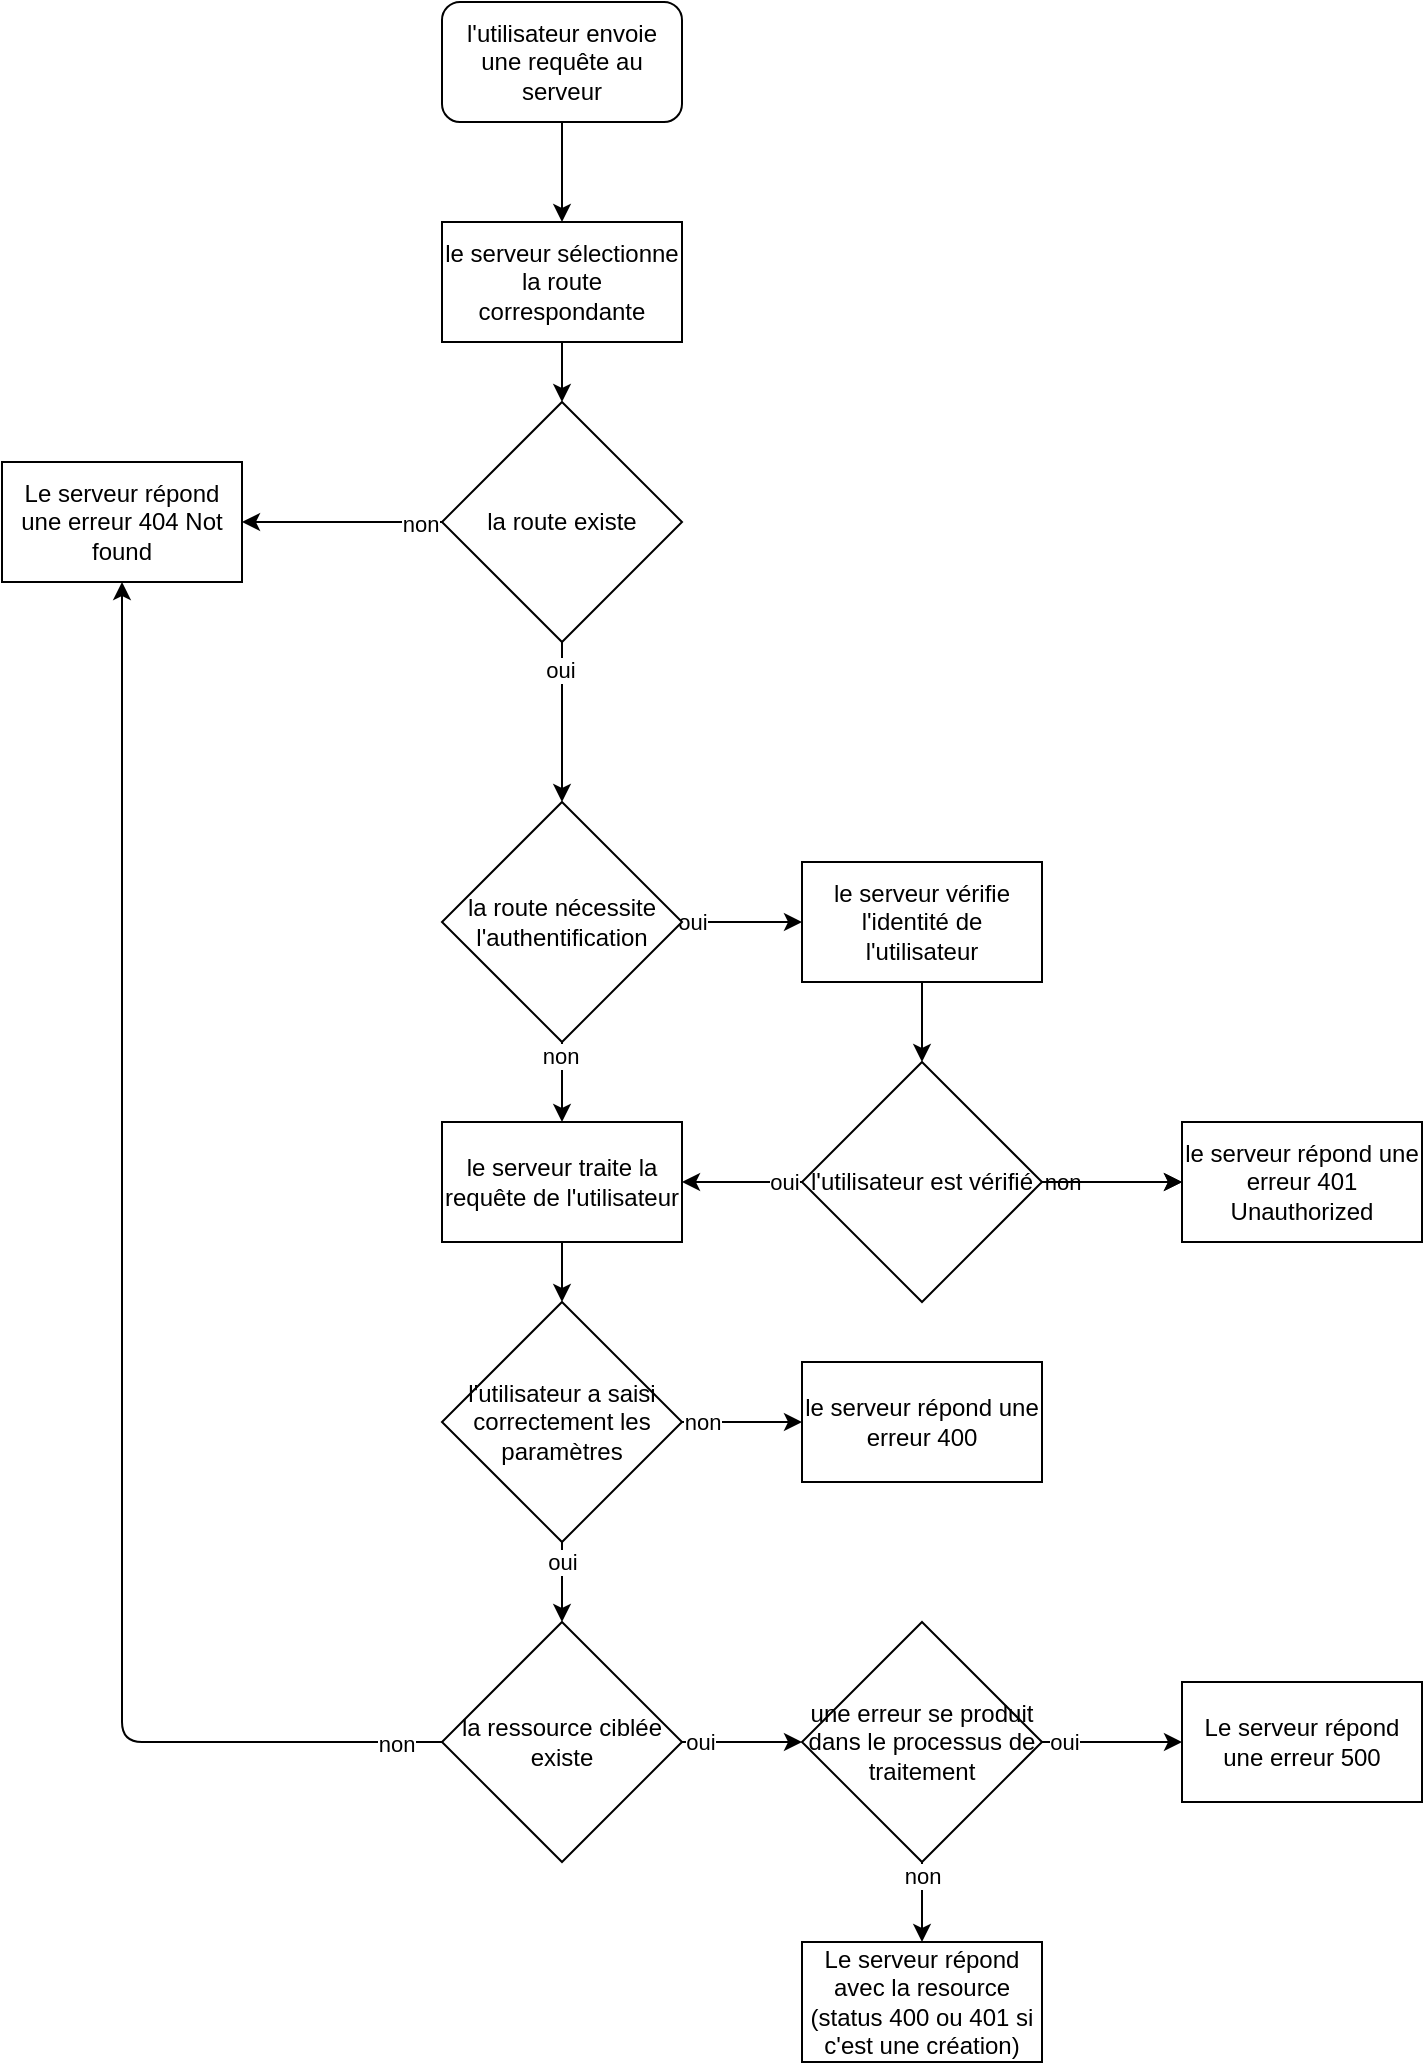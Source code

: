 <mxfile>
    <diagram id="hDr2STP_rAA5QTeXLqYX" name="Page-1">
        <mxGraphModel dx="851" dy="439" grid="1" gridSize="10" guides="1" tooltips="1" connect="1" arrows="1" fold="1" page="1" pageScale="1" pageWidth="850" pageHeight="1100" math="0" shadow="0">
            <root>
                <mxCell id="0"/>
                <mxCell id="1" parent="0"/>
                <mxCell id="5" style="edgeStyle=none;html=1;entryX=0.5;entryY=0;entryDx=0;entryDy=0;" edge="1" parent="1" source="2" target="3">
                    <mxGeometry relative="1" as="geometry"/>
                </mxCell>
                <mxCell id="2" value="l'utilisateur envoie une requête au serveur" style="rounded=1;whiteSpace=wrap;html=1;" vertex="1" parent="1">
                    <mxGeometry x="240" y="60" width="120" height="60" as="geometry"/>
                </mxCell>
                <mxCell id="6" style="edgeStyle=none;html=1;entryX=0.5;entryY=0;entryDx=0;entryDy=0;" edge="1" parent="1" source="3" target="4">
                    <mxGeometry relative="1" as="geometry"/>
                </mxCell>
                <mxCell id="3" value="le serveur sélectionne la route correspondante" style="rounded=0;whiteSpace=wrap;html=1;" vertex="1" parent="1">
                    <mxGeometry x="240" y="170" width="120" height="60" as="geometry"/>
                </mxCell>
                <mxCell id="9" style="edgeStyle=none;html=1;entryX=1;entryY=0.5;entryDx=0;entryDy=0;" edge="1" parent="1" source="4" target="7">
                    <mxGeometry relative="1" as="geometry"/>
                </mxCell>
                <mxCell id="10" value="non" style="edgeLabel;html=1;align=center;verticalAlign=middle;resizable=0;points=[];" vertex="1" connectable="0" parent="9">
                    <mxGeometry x="-0.779" y="1" relative="1" as="geometry">
                        <mxPoint as="offset"/>
                    </mxGeometry>
                </mxCell>
                <mxCell id="13" style="edgeStyle=none;html=1;entryX=0.5;entryY=0;entryDx=0;entryDy=0;" edge="1" parent="1" source="4" target="12">
                    <mxGeometry relative="1" as="geometry"/>
                </mxCell>
                <mxCell id="14" value="oui" style="edgeLabel;html=1;align=center;verticalAlign=middle;resizable=0;points=[];" vertex="1" connectable="0" parent="13">
                    <mxGeometry x="-0.652" y="-1" relative="1" as="geometry">
                        <mxPoint as="offset"/>
                    </mxGeometry>
                </mxCell>
                <mxCell id="4" value="la route existe" style="rhombus;whiteSpace=wrap;html=1;" vertex="1" parent="1">
                    <mxGeometry x="240" y="260" width="120" height="120" as="geometry"/>
                </mxCell>
                <mxCell id="7" value="Le serveur répond une erreur 404 Not found" style="rounded=0;whiteSpace=wrap;html=1;" vertex="1" parent="1">
                    <mxGeometry x="20" y="290" width="120" height="60" as="geometry"/>
                </mxCell>
                <mxCell id="16" style="edgeStyle=none;html=1;entryX=0;entryY=0.5;entryDx=0;entryDy=0;" edge="1" parent="1" source="12" target="15">
                    <mxGeometry relative="1" as="geometry"/>
                </mxCell>
                <mxCell id="17" value="oui" style="edgeLabel;html=1;align=center;verticalAlign=middle;resizable=0;points=[];" vertex="1" connectable="0" parent="16">
                    <mxGeometry x="-0.826" relative="1" as="geometry">
                        <mxPoint as="offset"/>
                    </mxGeometry>
                </mxCell>
                <mxCell id="19" style="edgeStyle=none;html=1;entryX=0.5;entryY=0;entryDx=0;entryDy=0;" edge="1" parent="1" source="12" target="18">
                    <mxGeometry relative="1" as="geometry"/>
                </mxCell>
                <mxCell id="20" value="non" style="edgeLabel;html=1;align=center;verticalAlign=middle;resizable=0;points=[];" vertex="1" connectable="0" parent="19">
                    <mxGeometry x="-0.642" y="-1" relative="1" as="geometry">
                        <mxPoint as="offset"/>
                    </mxGeometry>
                </mxCell>
                <mxCell id="12" value="la route nécessite l'authentification" style="rhombus;whiteSpace=wrap;html=1;" vertex="1" parent="1">
                    <mxGeometry x="240" y="460" width="120" height="120" as="geometry"/>
                </mxCell>
                <mxCell id="22" style="edgeStyle=none;html=1;entryX=0.5;entryY=0;entryDx=0;entryDy=0;" edge="1" parent="1" source="15" target="21">
                    <mxGeometry relative="1" as="geometry"/>
                </mxCell>
                <mxCell id="15" value="le serveur vérifie l'identité de l'utilisateur" style="rounded=0;whiteSpace=wrap;html=1;" vertex="1" parent="1">
                    <mxGeometry x="420" y="490" width="120" height="60" as="geometry"/>
                </mxCell>
                <mxCell id="30" style="edgeStyle=elbowEdgeStyle;elbow=vertical;html=1;entryX=0.5;entryY=0;entryDx=0;entryDy=0;" edge="1" parent="1" source="18" target="29">
                    <mxGeometry relative="1" as="geometry"/>
                </mxCell>
                <mxCell id="18" value="le serveur traite la requête de l'utilisateur" style="rounded=0;whiteSpace=wrap;html=1;" vertex="1" parent="1">
                    <mxGeometry x="240" y="620" width="120" height="60" as="geometry"/>
                </mxCell>
                <mxCell id="23" style="edgeStyle=elbowEdgeStyle;html=1;entryX=1;entryY=0.5;entryDx=0;entryDy=0;elbow=vertical;exitX=0;exitY=0.5;exitDx=0;exitDy=0;" edge="1" parent="1" source="21" target="18">
                    <mxGeometry relative="1" as="geometry">
                        <Array as="points">
                            <mxPoint x="460" y="650"/>
                            <mxPoint x="460" y="690"/>
                            <mxPoint x="430" y="660"/>
                        </Array>
                    </mxGeometry>
                </mxCell>
                <mxCell id="24" value="oui" style="edgeLabel;html=1;align=center;verticalAlign=middle;resizable=0;points=[];" vertex="1" connectable="0" parent="23">
                    <mxGeometry x="-0.95" y="-1" relative="1" as="geometry">
                        <mxPoint x="-13" y="-1" as="offset"/>
                    </mxGeometry>
                </mxCell>
                <mxCell id="26" style="edgeStyle=elbowEdgeStyle;elbow=vertical;html=1;entryX=0;entryY=0.5;entryDx=0;entryDy=0;" edge="1" parent="1" source="21" target="25">
                    <mxGeometry relative="1" as="geometry"/>
                </mxCell>
                <mxCell id="27" value="non" style="edgeLabel;html=1;align=center;verticalAlign=middle;resizable=0;points=[];" vertex="1" connectable="0" parent="26">
                    <mxGeometry x="-0.787" relative="1" as="geometry">
                        <mxPoint x="2" as="offset"/>
                    </mxGeometry>
                </mxCell>
                <mxCell id="50" value="" style="edgeStyle=elbowEdgeStyle;elbow=vertical;html=1;" edge="1" parent="1" source="21" target="25">
                    <mxGeometry relative="1" as="geometry"/>
                </mxCell>
                <mxCell id="21" value="l'utilisateur est vérifié" style="rhombus;whiteSpace=wrap;html=1;" vertex="1" parent="1">
                    <mxGeometry x="420" y="590" width="120" height="120" as="geometry"/>
                </mxCell>
                <mxCell id="25" value="le serveur répond une erreur 401 Unauthorized" style="rounded=0;whiteSpace=wrap;html=1;" vertex="1" parent="1">
                    <mxGeometry x="610" y="620" width="120" height="60" as="geometry"/>
                </mxCell>
                <mxCell id="32" style="edgeStyle=elbowEdgeStyle;elbow=vertical;html=1;entryX=0;entryY=0.5;entryDx=0;entryDy=0;" edge="1" parent="1" source="29" target="31">
                    <mxGeometry relative="1" as="geometry"/>
                </mxCell>
                <mxCell id="33" value="non" style="edgeLabel;html=1;align=center;verticalAlign=middle;resizable=0;points=[];" vertex="1" connectable="0" parent="32">
                    <mxGeometry x="-0.69" relative="1" as="geometry">
                        <mxPoint as="offset"/>
                    </mxGeometry>
                </mxCell>
                <mxCell id="36" style="edgeStyle=elbowEdgeStyle;elbow=vertical;html=1;entryX=0.5;entryY=0;entryDx=0;entryDy=0;" edge="1" parent="1" source="29" target="35">
                    <mxGeometry relative="1" as="geometry"/>
                </mxCell>
                <mxCell id="37" value="oui" style="edgeLabel;html=1;align=center;verticalAlign=middle;resizable=0;points=[];" vertex="1" connectable="0" parent="36">
                    <mxGeometry x="-0.534" relative="1" as="geometry">
                        <mxPoint as="offset"/>
                    </mxGeometry>
                </mxCell>
                <mxCell id="45" style="edgeStyle=elbowEdgeStyle;elbow=vertical;html=1;exitX=0;exitY=0.5;exitDx=0;exitDy=0;" edge="1" parent="1" source="35" target="7">
                    <mxGeometry relative="1" as="geometry">
                        <Array as="points">
                            <mxPoint x="190" y="930"/>
                            <mxPoint x="80" y="1020"/>
                            <mxPoint x="180" y="840"/>
                        </Array>
                    </mxGeometry>
                </mxCell>
                <mxCell id="46" value="non" style="edgeLabel;html=1;align=center;verticalAlign=middle;resizable=0;points=[];" vertex="1" connectable="0" parent="45">
                    <mxGeometry x="-0.937" y="1" relative="1" as="geometry">
                        <mxPoint as="offset"/>
                    </mxGeometry>
                </mxCell>
                <mxCell id="29" value="l'utilisateur a saisi correctement les paramètres" style="rhombus;whiteSpace=wrap;html=1;" vertex="1" parent="1">
                    <mxGeometry x="240" y="710" width="120" height="120" as="geometry"/>
                </mxCell>
                <mxCell id="31" value="le serveur répond une erreur 400" style="rounded=0;whiteSpace=wrap;html=1;" vertex="1" parent="1">
                    <mxGeometry x="420" y="740" width="120" height="60" as="geometry"/>
                </mxCell>
                <mxCell id="40" style="edgeStyle=elbowEdgeStyle;elbow=vertical;html=1;entryX=0;entryY=0.5;entryDx=0;entryDy=0;exitX=1;exitY=0.5;exitDx=0;exitDy=0;" edge="1" parent="1" source="35" target="39">
                    <mxGeometry relative="1" as="geometry"/>
                </mxCell>
                <mxCell id="44" value="oui" style="edgeLabel;html=1;align=center;verticalAlign=middle;resizable=0;points=[];" vertex="1" connectable="0" parent="40">
                    <mxGeometry x="-0.716" y="-2" relative="1" as="geometry">
                        <mxPoint y="-2" as="offset"/>
                    </mxGeometry>
                </mxCell>
                <mxCell id="35" value="la ressource ciblée existe" style="rhombus;whiteSpace=wrap;html=1;" vertex="1" parent="1">
                    <mxGeometry x="240" y="870" width="120" height="120" as="geometry"/>
                </mxCell>
                <mxCell id="42" style="edgeStyle=elbowEdgeStyle;elbow=vertical;html=1;entryX=0;entryY=0.5;entryDx=0;entryDy=0;" edge="1" parent="1" source="39" target="41">
                    <mxGeometry relative="1" as="geometry"/>
                </mxCell>
                <mxCell id="43" value="oui" style="edgeLabel;html=1;align=center;verticalAlign=middle;resizable=0;points=[];" vertex="1" connectable="0" parent="42">
                    <mxGeometry x="-0.792" relative="1" as="geometry">
                        <mxPoint x="3" as="offset"/>
                    </mxGeometry>
                </mxCell>
                <mxCell id="48" style="edgeStyle=elbowEdgeStyle;elbow=vertical;html=1;entryX=0.5;entryY=0;entryDx=0;entryDy=0;" edge="1" parent="1" source="39" target="47">
                    <mxGeometry relative="1" as="geometry"/>
                </mxCell>
                <mxCell id="49" value="non" style="edgeLabel;html=1;align=center;verticalAlign=middle;resizable=0;points=[];" vertex="1" connectable="0" parent="48">
                    <mxGeometry x="-0.643" relative="1" as="geometry">
                        <mxPoint as="offset"/>
                    </mxGeometry>
                </mxCell>
                <mxCell id="39" value="une erreur se produit dans le processus de traitement" style="rhombus;whiteSpace=wrap;html=1;" vertex="1" parent="1">
                    <mxGeometry x="420" y="870" width="120" height="120" as="geometry"/>
                </mxCell>
                <mxCell id="41" value="Le serveur répond une erreur 500" style="rounded=0;whiteSpace=wrap;html=1;" vertex="1" parent="1">
                    <mxGeometry x="610" y="900" width="120" height="60" as="geometry"/>
                </mxCell>
                <mxCell id="47" value="Le serveur répond avec la resource (status 400 ou 401 si c'est une création)" style="rounded=0;whiteSpace=wrap;html=1;" vertex="1" parent="1">
                    <mxGeometry x="420" y="1030" width="120" height="60" as="geometry"/>
                </mxCell>
            </root>
        </mxGraphModel>
    </diagram>
</mxfile>